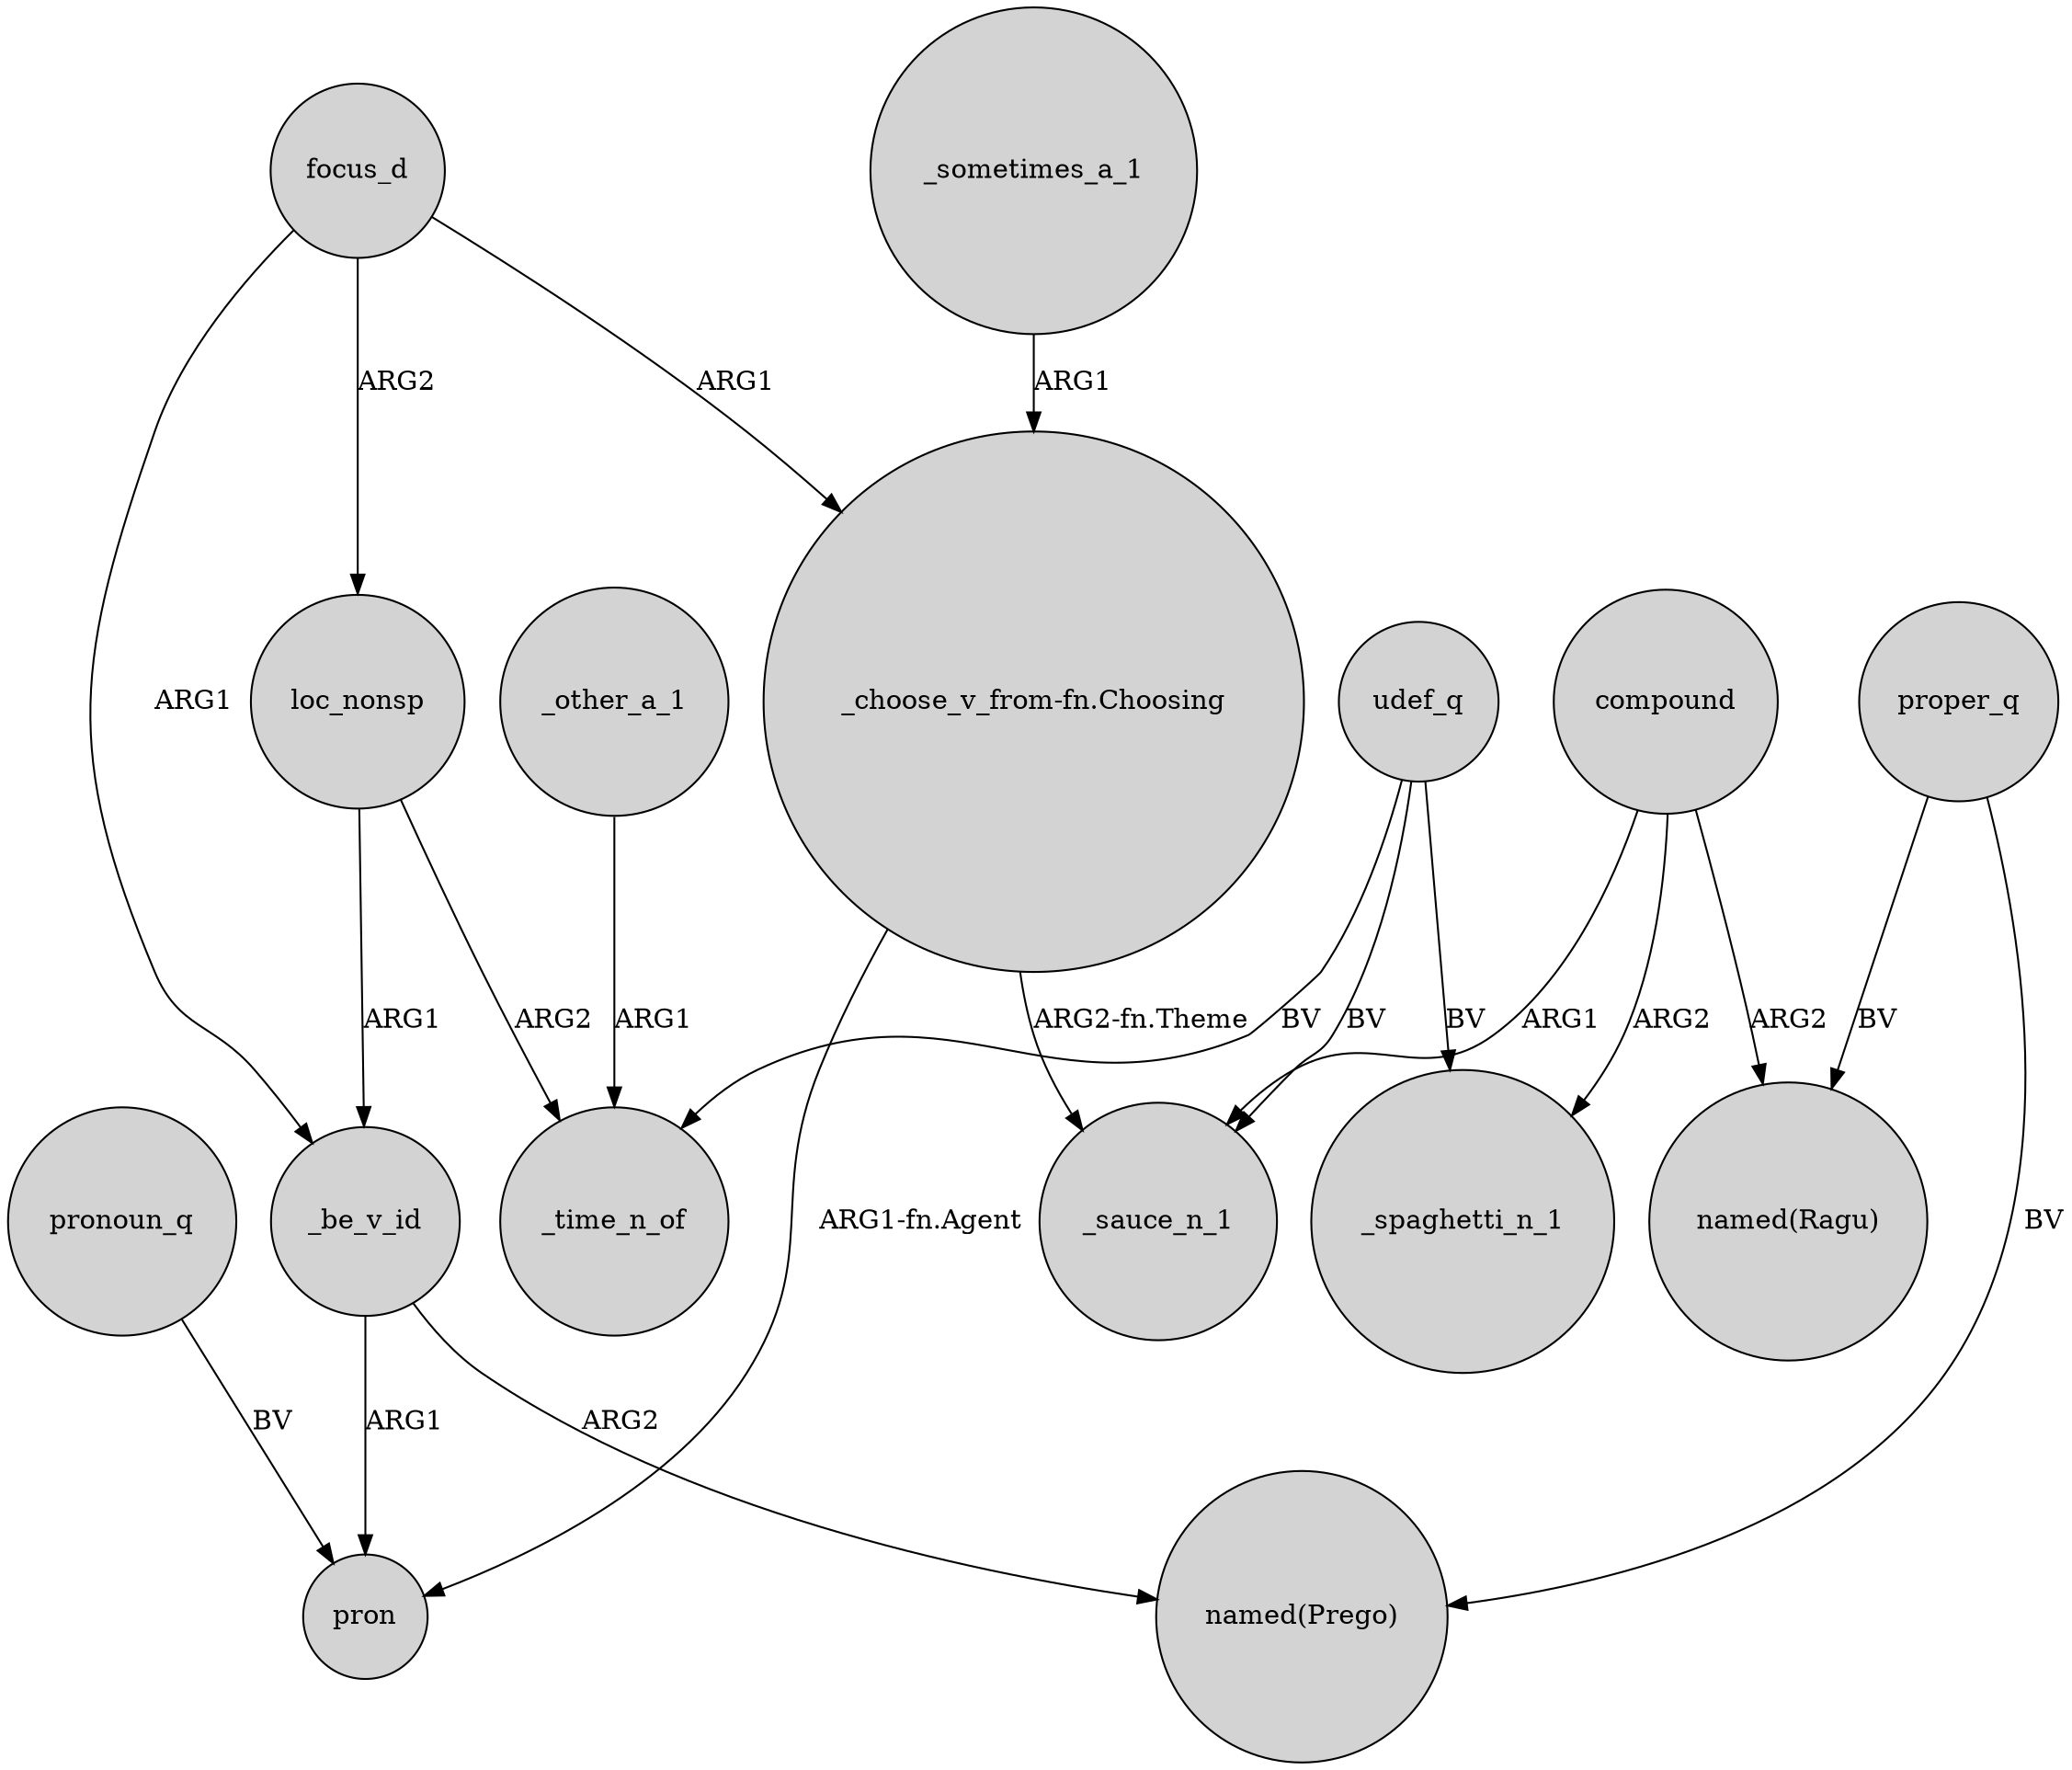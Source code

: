 digraph {
	node [shape=circle style=filled]
	focus_d -> loc_nonsp [label=ARG2]
	focus_d -> "_choose_v_from-fn.Choosing" [label=ARG1]
	_other_a_1 -> _time_n_of [label=ARG1]
	"_choose_v_from-fn.Choosing" -> pron [label="ARG1-fn.Agent"]
	"_choose_v_from-fn.Choosing" -> _sauce_n_1 [label="ARG2-fn.Theme"]
	proper_q -> "named(Ragu)" [label=BV]
	loc_nonsp -> _time_n_of [label=ARG2]
	_be_v_id -> pron [label=ARG1]
	compound -> _spaghetti_n_1 [label=ARG2]
	udef_q -> _sauce_n_1 [label=BV]
	pronoun_q -> pron [label=BV]
	_sometimes_a_1 -> "_choose_v_from-fn.Choosing" [label=ARG1]
	focus_d -> _be_v_id [label=ARG1]
	udef_q -> _spaghetti_n_1 [label=BV]
	compound -> "named(Ragu)" [label=ARG2]
	udef_q -> _time_n_of [label=BV]
	loc_nonsp -> _be_v_id [label=ARG1]
	_be_v_id -> "named(Prego)" [label=ARG2]
	compound -> _sauce_n_1 [label=ARG1]
	proper_q -> "named(Prego)" [label=BV]
}
